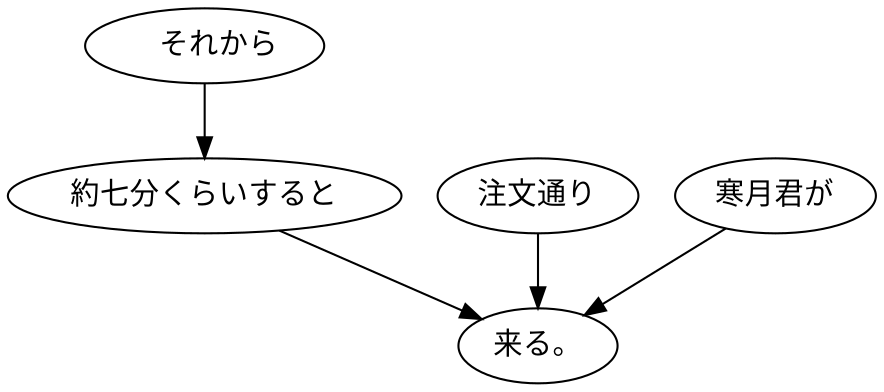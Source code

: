 digraph graph1475 {
	node0 [label="　それから"];
	node1 [label="約七分くらいすると"];
	node2 [label="注文通り"];
	node3 [label="寒月君が"];
	node4 [label="来る。"];
	node0 -> node1;
	node1 -> node4;
	node2 -> node4;
	node3 -> node4;
}
